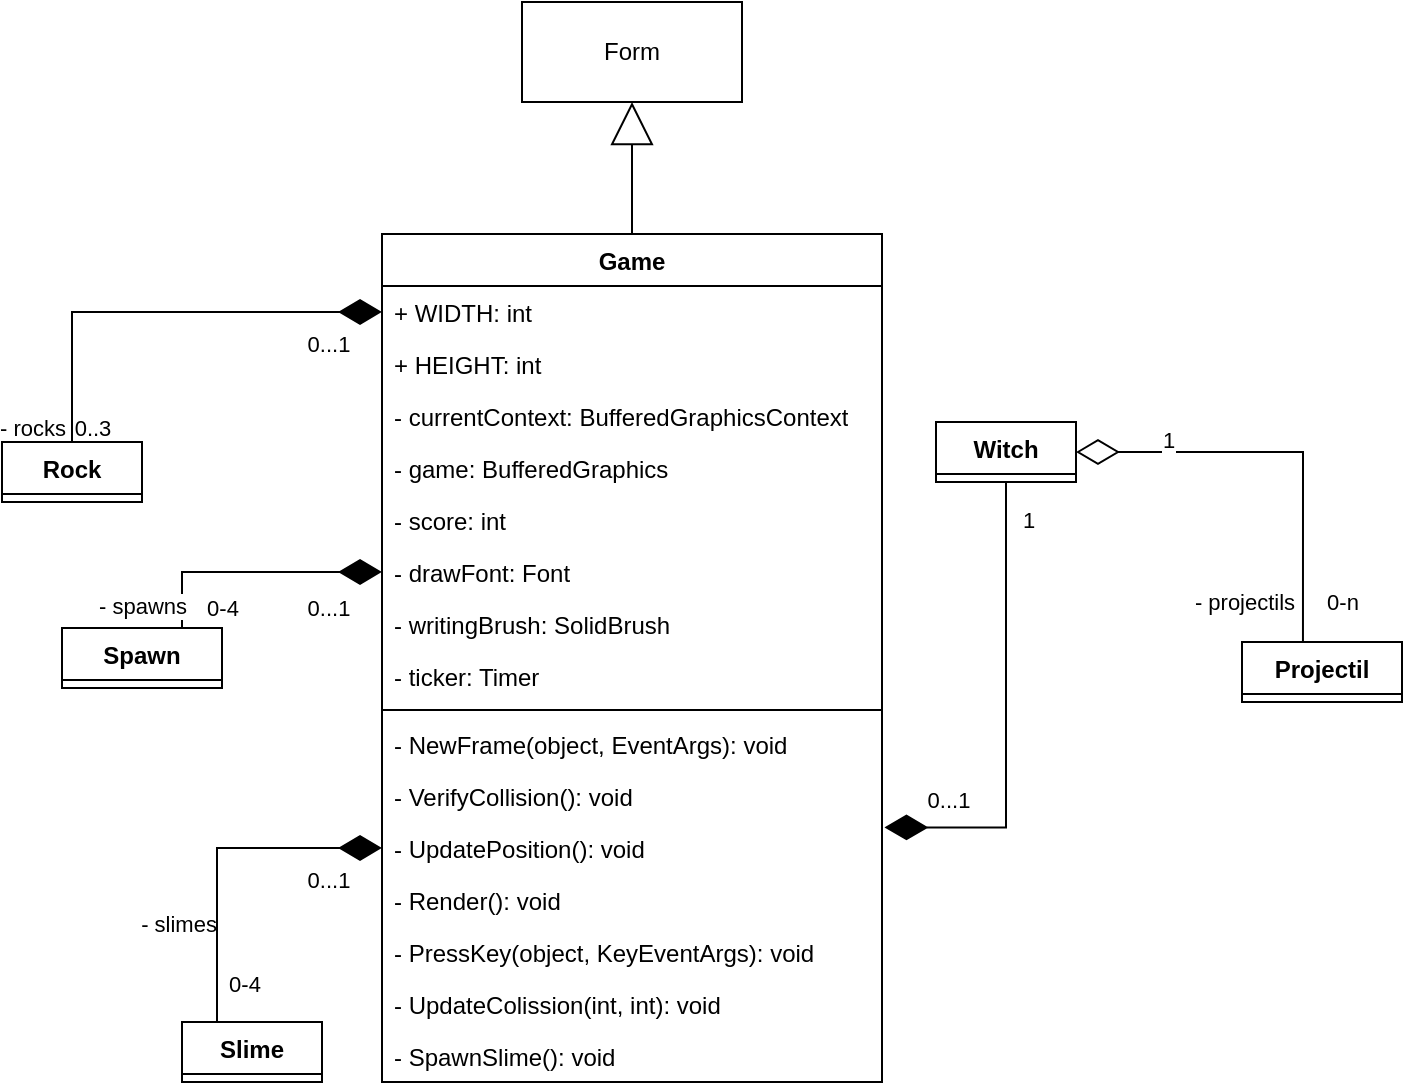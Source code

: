 <mxfile version="24.7.17">
  <diagram name="Page-1" id="929967ad-93f9-6ef4-fab6-5d389245f69c">
    <mxGraphModel dx="915" dy="683" grid="1" gridSize="10" guides="1" tooltips="1" connect="1" arrows="1" fold="1" page="1" pageScale="1.5" pageWidth="1169" pageHeight="826" background="none" math="0" shadow="0">
      <root>
        <mxCell id="0" style=";html=1;" />
        <mxCell id="1" style=";html=1;" parent="0" />
        <mxCell id="Y8c9BuJqbC9oYciuyHQA-7" style="edgeStyle=orthogonalEdgeStyle;rounded=0;orthogonalLoop=1;jettySize=auto;html=1;exitX=0.5;exitY=0;exitDx=0;exitDy=0;entryX=0.5;entryY=1;entryDx=0;entryDy=0;endArrow=block;endFill=0;endSize=19;" parent="1" source="Y8c9BuJqbC9oYciuyHQA-1" target="Y8c9BuJqbC9oYciuyHQA-6" edge="1">
          <mxGeometry relative="1" as="geometry" />
        </mxCell>
        <mxCell id="Y8c9BuJqbC9oYciuyHQA-1" value="Game" style="swimlane;fontStyle=1;align=center;verticalAlign=top;childLayout=stackLayout;horizontal=1;startSize=26;horizontalStack=0;resizeParent=1;resizeParentMax=0;resizeLast=0;collapsible=1;marginBottom=0;whiteSpace=wrap;html=1;" parent="1" vertex="1">
          <mxGeometry x="600" y="156" width="250" height="424" as="geometry" />
        </mxCell>
        <mxCell id="Y8c9BuJqbC9oYciuyHQA-2" value="+ WIDTH: int" style="text;strokeColor=none;fillColor=none;align=left;verticalAlign=top;spacingLeft=4;spacingRight=4;overflow=hidden;rotatable=0;points=[[0,0.5],[1,0.5]];portConstraint=eastwest;whiteSpace=wrap;html=1;" parent="Y8c9BuJqbC9oYciuyHQA-1" vertex="1">
          <mxGeometry y="26" width="250" height="26" as="geometry" />
        </mxCell>
        <mxCell id="E0p9bsgSMYyBNXJmVAST-1" value="+ HEIGHT: int" style="text;strokeColor=none;fillColor=none;align=left;verticalAlign=top;spacingLeft=4;spacingRight=4;overflow=hidden;rotatable=0;points=[[0,0.5],[1,0.5]];portConstraint=eastwest;whiteSpace=wrap;html=1;" parent="Y8c9BuJqbC9oYciuyHQA-1" vertex="1">
          <mxGeometry y="52" width="250" height="26" as="geometry" />
        </mxCell>
        <mxCell id="E0p9bsgSMYyBNXJmVAST-2" value="- currentContext: BufferedGraphicsContext" style="text;strokeColor=none;fillColor=none;align=left;verticalAlign=top;spacingLeft=4;spacingRight=4;overflow=hidden;rotatable=0;points=[[0,0.5],[1,0.5]];portConstraint=eastwest;whiteSpace=wrap;html=1;" parent="Y8c9BuJqbC9oYciuyHQA-1" vertex="1">
          <mxGeometry y="78" width="250" height="26" as="geometry" />
        </mxCell>
        <mxCell id="E0p9bsgSMYyBNXJmVAST-4" value="- game: BufferedGraphics" style="text;strokeColor=none;fillColor=none;align=left;verticalAlign=top;spacingLeft=4;spacingRight=4;overflow=hidden;rotatable=0;points=[[0,0.5],[1,0.5]];portConstraint=eastwest;whiteSpace=wrap;html=1;" parent="Y8c9BuJqbC9oYciuyHQA-1" vertex="1">
          <mxGeometry y="104" width="250" height="26" as="geometry" />
        </mxCell>
        <mxCell id="E0p9bsgSMYyBNXJmVAST-5" value="- score: int" style="text;strokeColor=none;fillColor=none;align=left;verticalAlign=top;spacingLeft=4;spacingRight=4;overflow=hidden;rotatable=0;points=[[0,0.5],[1,0.5]];portConstraint=eastwest;whiteSpace=wrap;html=1;" parent="Y8c9BuJqbC9oYciuyHQA-1" vertex="1">
          <mxGeometry y="130" width="250" height="26" as="geometry" />
        </mxCell>
        <mxCell id="E0p9bsgSMYyBNXJmVAST-6" value="- drawFont: Font&lt;span style=&quot;white-space: pre;&quot;&gt;&#x9;&lt;/span&gt;" style="text;strokeColor=none;fillColor=none;align=left;verticalAlign=top;spacingLeft=4;spacingRight=4;overflow=hidden;rotatable=0;points=[[0,0.5],[1,0.5]];portConstraint=eastwest;whiteSpace=wrap;html=1;" parent="Y8c9BuJqbC9oYciuyHQA-1" vertex="1">
          <mxGeometry y="156" width="250" height="26" as="geometry" />
        </mxCell>
        <mxCell id="E0p9bsgSMYyBNXJmVAST-7" value="- writingBrush: SolidBrush" style="text;strokeColor=none;fillColor=none;align=left;verticalAlign=top;spacingLeft=4;spacingRight=4;overflow=hidden;rotatable=0;points=[[0,0.5],[1,0.5]];portConstraint=eastwest;whiteSpace=wrap;html=1;" parent="Y8c9BuJqbC9oYciuyHQA-1" vertex="1">
          <mxGeometry y="182" width="250" height="26" as="geometry" />
        </mxCell>
        <mxCell id="E0p9bsgSMYyBNXJmVAST-9" value="- ticker: Timer" style="text;strokeColor=none;fillColor=none;align=left;verticalAlign=top;spacingLeft=4;spacingRight=4;overflow=hidden;rotatable=0;points=[[0,0.5],[1,0.5]];portConstraint=eastwest;whiteSpace=wrap;html=1;" parent="Y8c9BuJqbC9oYciuyHQA-1" vertex="1">
          <mxGeometry y="208" width="250" height="26" as="geometry" />
        </mxCell>
        <mxCell id="Y8c9BuJqbC9oYciuyHQA-3" value="" style="line;strokeWidth=1;fillColor=none;align=left;verticalAlign=middle;spacingTop=-1;spacingLeft=3;spacingRight=3;rotatable=0;labelPosition=right;points=[];portConstraint=eastwest;strokeColor=inherit;" parent="Y8c9BuJqbC9oYciuyHQA-1" vertex="1">
          <mxGeometry y="234" width="250" height="8" as="geometry" />
        </mxCell>
        <mxCell id="Y8c9BuJqbC9oYciuyHQA-4" value="- NewFrame(object, EventArgs): void" style="text;strokeColor=none;fillColor=none;align=left;verticalAlign=top;spacingLeft=4;spacingRight=4;overflow=hidden;rotatable=0;points=[[0,0.5],[1,0.5]];portConstraint=eastwest;whiteSpace=wrap;html=1;" parent="Y8c9BuJqbC9oYciuyHQA-1" vertex="1">
          <mxGeometry y="242" width="250" height="26" as="geometry" />
        </mxCell>
        <mxCell id="E0p9bsgSMYyBNXJmVAST-8" value="- VerifyCollision(): void" style="text;strokeColor=none;fillColor=none;align=left;verticalAlign=top;spacingLeft=4;spacingRight=4;overflow=hidden;rotatable=0;points=[[0,0.5],[1,0.5]];portConstraint=eastwest;whiteSpace=wrap;html=1;" parent="Y8c9BuJqbC9oYciuyHQA-1" vertex="1">
          <mxGeometry y="268" width="250" height="26" as="geometry" />
        </mxCell>
        <mxCell id="E0p9bsgSMYyBNXJmVAST-10" value="- UpdatePosition(): void" style="text;strokeColor=none;fillColor=none;align=left;verticalAlign=top;spacingLeft=4;spacingRight=4;overflow=hidden;rotatable=0;points=[[0,0.5],[1,0.5]];portConstraint=eastwest;whiteSpace=wrap;html=1;" parent="Y8c9BuJqbC9oYciuyHQA-1" vertex="1">
          <mxGeometry y="294" width="250" height="26" as="geometry" />
        </mxCell>
        <mxCell id="E0p9bsgSMYyBNXJmVAST-11" value="- Render(): void" style="text;strokeColor=none;fillColor=none;align=left;verticalAlign=top;spacingLeft=4;spacingRight=4;overflow=hidden;rotatable=0;points=[[0,0.5],[1,0.5]];portConstraint=eastwest;whiteSpace=wrap;html=1;" parent="Y8c9BuJqbC9oYciuyHQA-1" vertex="1">
          <mxGeometry y="320" width="250" height="26" as="geometry" />
        </mxCell>
        <mxCell id="E0p9bsgSMYyBNXJmVAST-12" value="- PressKey(object, KeyEventArgs): void" style="text;strokeColor=none;fillColor=none;align=left;verticalAlign=top;spacingLeft=4;spacingRight=4;overflow=hidden;rotatable=0;points=[[0,0.5],[1,0.5]];portConstraint=eastwest;whiteSpace=wrap;html=1;" parent="Y8c9BuJqbC9oYciuyHQA-1" vertex="1">
          <mxGeometry y="346" width="250" height="26" as="geometry" />
        </mxCell>
        <mxCell id="E0p9bsgSMYyBNXJmVAST-13" value="- UpdateColission(int, int): void" style="text;strokeColor=none;fillColor=none;align=left;verticalAlign=top;spacingLeft=4;spacingRight=4;overflow=hidden;rotatable=0;points=[[0,0.5],[1,0.5]];portConstraint=eastwest;whiteSpace=wrap;html=1;" parent="Y8c9BuJqbC9oYciuyHQA-1" vertex="1">
          <mxGeometry y="372" width="250" height="26" as="geometry" />
        </mxCell>
        <mxCell id="E0p9bsgSMYyBNXJmVAST-14" value="- SpawnSlime(): void" style="text;strokeColor=none;fillColor=none;align=left;verticalAlign=top;spacingLeft=4;spacingRight=4;overflow=hidden;rotatable=0;points=[[0,0.5],[1,0.5]];portConstraint=eastwest;whiteSpace=wrap;html=1;" parent="Y8c9BuJqbC9oYciuyHQA-1" vertex="1">
          <mxGeometry y="398" width="250" height="26" as="geometry" />
        </mxCell>
        <mxCell id="Y8c9BuJqbC9oYciuyHQA-6" value="Form" style="html=1;whiteSpace=wrap;" parent="1" vertex="1">
          <mxGeometry x="670" y="40" width="110" height="50" as="geometry" />
        </mxCell>
        <mxCell id="E0p9bsgSMYyBNXJmVAST-16" style="edgeStyle=orthogonalEdgeStyle;rounded=0;orthogonalLoop=1;jettySize=auto;html=1;exitX=0.75;exitY=0;exitDx=0;exitDy=0;entryX=0;entryY=0.5;entryDx=0;entryDy=0;endArrow=diamondThin;endFill=1;strokeWidth=1;endSize=19;" parent="1" source="Y8c9BuJqbC9oYciuyHQA-39" target="E0p9bsgSMYyBNXJmVAST-6" edge="1">
          <mxGeometry relative="1" as="geometry" />
        </mxCell>
        <mxCell id="E0p9bsgSMYyBNXJmVAST-28" value="- spawns" style="edgeLabel;html=1;align=center;verticalAlign=middle;resizable=0;points=[];" parent="E0p9bsgSMYyBNXJmVAST-16" connectable="0" vertex="1">
          <mxGeometry x="-0.959" relative="1" as="geometry">
            <mxPoint x="-20" y="-9" as="offset" />
          </mxGeometry>
        </mxCell>
        <mxCell id="E0p9bsgSMYyBNXJmVAST-29" value="0-4" style="edgeLabel;html=1;align=center;verticalAlign=middle;resizable=0;points=[];" parent="E0p9bsgSMYyBNXJmVAST-16" connectable="0" vertex="1">
          <mxGeometry x="-0.942" y="-1" relative="1" as="geometry">
            <mxPoint x="19" y="-7" as="offset" />
          </mxGeometry>
        </mxCell>
        <mxCell id="Y8c9BuJqbC9oYciuyHQA-39" value="Spawn" style="swimlane;fontStyle=1;align=center;verticalAlign=top;childLayout=stackLayout;horizontal=1;startSize=26;horizontalStack=0;resizeParent=1;resizeParentMax=0;resizeLast=0;collapsible=1;marginBottom=0;whiteSpace=wrap;html=1;" parent="1" vertex="1" collapsed="1">
          <mxGeometry x="440" y="353" width="80" height="30" as="geometry">
            <mxRectangle x="280" y="436" width="160" height="34" as="alternateBounds" />
          </mxGeometry>
        </mxCell>
        <mxCell id="Y8c9BuJqbC9oYciuyHQA-41" value="" style="line;strokeWidth=1;fillColor=none;align=left;verticalAlign=middle;spacingTop=-1;spacingLeft=3;spacingRight=3;rotatable=0;labelPosition=right;points=[];portConstraint=eastwest;strokeColor=inherit;" parent="Y8c9BuJqbC9oYciuyHQA-39" vertex="1">
          <mxGeometry y="26" width="160" height="8" as="geometry" />
        </mxCell>
        <mxCell id="E0p9bsgSMYyBNXJmVAST-15" style="edgeStyle=orthogonalEdgeStyle;rounded=0;orthogonalLoop=1;jettySize=auto;html=1;exitX=0.5;exitY=0;exitDx=0;exitDy=0;entryX=0;entryY=0.5;entryDx=0;entryDy=0;endArrow=diamondThin;endFill=1;endSize=19;" parent="1" source="Y8c9BuJqbC9oYciuyHQA-43" target="Y8c9BuJqbC9oYciuyHQA-2" edge="1">
          <mxGeometry relative="1" as="geometry" />
        </mxCell>
        <mxCell id="E0p9bsgSMYyBNXJmVAST-26" value="- rocks" style="edgeLabel;html=1;align=center;verticalAlign=middle;resizable=0;points=[];" parent="E0p9bsgSMYyBNXJmVAST-15" connectable="0" vertex="1">
          <mxGeometry x="-0.944" y="1" relative="1" as="geometry">
            <mxPoint x="-19" y="-1" as="offset" />
          </mxGeometry>
        </mxCell>
        <mxCell id="E0p9bsgSMYyBNXJmVAST-27" value="0..3" style="edgeLabel;html=1;align=center;verticalAlign=middle;resizable=0;points=[];" parent="E0p9bsgSMYyBNXJmVAST-15" connectable="0" vertex="1">
          <mxGeometry x="-0.929" y="1" relative="1" as="geometry">
            <mxPoint x="11" y="1" as="offset" />
          </mxGeometry>
        </mxCell>
        <mxCell id="Y8c9BuJqbC9oYciuyHQA-43" value="Rock" style="swimlane;fontStyle=1;align=center;verticalAlign=top;childLayout=stackLayout;horizontal=1;startSize=26;horizontalStack=0;resizeParent=1;resizeParentMax=0;resizeLast=0;collapsible=1;marginBottom=0;whiteSpace=wrap;html=1;" parent="1" vertex="1" collapsed="1">
          <mxGeometry x="410" y="260" width="70" height="30" as="geometry">
            <mxRectangle x="280" y="270" width="160" height="34" as="alternateBounds" />
          </mxGeometry>
        </mxCell>
        <mxCell id="Y8c9BuJqbC9oYciuyHQA-45" value="" style="line;strokeWidth=1;fillColor=none;align=left;verticalAlign=middle;spacingTop=-1;spacingLeft=3;spacingRight=3;rotatable=0;labelPosition=right;points=[];portConstraint=eastwest;strokeColor=inherit;" parent="Y8c9BuJqbC9oYciuyHQA-43" vertex="1">
          <mxGeometry y="26" width="160" height="8" as="geometry" />
        </mxCell>
        <mxCell id="E0p9bsgSMYyBNXJmVAST-18" style="edgeStyle=orthogonalEdgeStyle;rounded=0;orthogonalLoop=1;jettySize=auto;html=1;exitX=0.25;exitY=0;exitDx=0;exitDy=0;entryX=0;entryY=0.5;entryDx=0;entryDy=0;endArrow=diamondThin;endFill=1;endSize=19;" parent="1" source="Y8c9BuJqbC9oYciuyHQA-52" target="E0p9bsgSMYyBNXJmVAST-10" edge="1">
          <mxGeometry relative="1" as="geometry" />
        </mxCell>
        <mxCell id="E0p9bsgSMYyBNXJmVAST-20" value="- slimes" style="edgeLabel;html=1;align=center;verticalAlign=middle;resizable=0;points=[];" parent="E0p9bsgSMYyBNXJmVAST-18" connectable="0" vertex="1">
          <mxGeometry x="-0.851" y="2" relative="1" as="geometry">
            <mxPoint x="-18" y="-37" as="offset" />
          </mxGeometry>
        </mxCell>
        <mxCell id="E0p9bsgSMYyBNXJmVAST-21" value="0-4" style="edgeLabel;html=1;align=center;verticalAlign=middle;resizable=0;points=[];" parent="E0p9bsgSMYyBNXJmVAST-18" connectable="0" vertex="1">
          <mxGeometry x="-0.745" y="2" relative="1" as="geometry">
            <mxPoint x="15" y="2" as="offset" />
          </mxGeometry>
        </mxCell>
        <mxCell id="Y8c9BuJqbC9oYciuyHQA-52" value="Slime" style="swimlane;fontStyle=1;align=center;verticalAlign=top;childLayout=stackLayout;horizontal=1;startSize=26;horizontalStack=0;resizeParent=1;resizeParentMax=0;resizeLast=0;collapsible=1;marginBottom=0;whiteSpace=wrap;html=1;" parent="1" vertex="1" collapsed="1">
          <mxGeometry x="500" y="550" width="70" height="30" as="geometry">
            <mxRectangle x="480" y="650" width="160" height="60" as="alternateBounds" />
          </mxGeometry>
        </mxCell>
        <mxCell id="Y8c9BuJqbC9oYciuyHQA-54" value="" style="line;strokeWidth=1;fillColor=none;align=left;verticalAlign=middle;spacingTop=-1;spacingLeft=3;spacingRight=3;rotatable=0;labelPosition=right;points=[];portConstraint=eastwest;strokeColor=inherit;" parent="Y8c9BuJqbC9oYciuyHQA-52" vertex="1">
          <mxGeometry y="26" width="160" height="8" as="geometry" />
        </mxCell>
        <mxCell id="Y8c9BuJqbC9oYciuyHQA-55" value="+ Move(Rectangle): void" style="text;strokeColor=none;fillColor=none;align=left;verticalAlign=top;spacingLeft=4;spacingRight=4;overflow=hidden;rotatable=0;points=[[0,0.5],[1,0.5]];portConstraint=eastwest;whiteSpace=wrap;html=1;" parent="Y8c9BuJqbC9oYciuyHQA-52" vertex="1">
          <mxGeometry y="34" width="160" height="26" as="geometry" />
        </mxCell>
        <mxCell id="Y8c9BuJqbC9oYciuyHQA-56" value="Witch" style="swimlane;fontStyle=1;align=center;verticalAlign=top;childLayout=stackLayout;horizontal=1;startSize=26;horizontalStack=0;resizeParent=1;resizeParentMax=0;resizeLast=0;collapsible=1;marginBottom=0;whiteSpace=wrap;html=1;" parent="1" vertex="1" collapsed="1">
          <mxGeometry x="877" y="250" width="70" height="30" as="geometry">
            <mxRectangle x="877" y="250" width="160" height="86" as="alternateBounds" />
          </mxGeometry>
        </mxCell>
        <mxCell id="Y8c9BuJqbC9oYciuyHQA-58" value="" style="line;strokeWidth=1;fillColor=none;align=left;verticalAlign=middle;spacingTop=-1;spacingLeft=3;spacingRight=3;rotatable=0;labelPosition=right;points=[];portConstraint=eastwest;strokeColor=inherit;" parent="Y8c9BuJqbC9oYciuyHQA-56" vertex="1">
          <mxGeometry y="26" width="160" height="8" as="geometry" />
        </mxCell>
        <mxCell id="Y8c9BuJqbC9oYciuyHQA-59" value="+ Move(type): type" style="text;strokeColor=none;fillColor=none;align=left;verticalAlign=top;spacingLeft=4;spacingRight=4;overflow=hidden;rotatable=0;points=[[0,0.5],[1,0.5]];portConstraint=eastwest;whiteSpace=wrap;html=1;" parent="Y8c9BuJqbC9oYciuyHQA-56" vertex="1">
          <mxGeometry y="34" width="160" height="26" as="geometry" />
        </mxCell>
        <mxCell id="Y8c9BuJqbC9oYciuyHQA-66" value="+ PreventOutside(): void" style="text;strokeColor=none;fillColor=none;align=left;verticalAlign=top;spacingLeft=4;spacingRight=4;overflow=hidden;rotatable=0;points=[[0,0.5],[1,0.5]];portConstraint=eastwest;whiteSpace=wrap;html=1;" parent="Y8c9BuJqbC9oYciuyHQA-56" vertex="1">
          <mxGeometry y="60" width="160" height="26" as="geometry" />
        </mxCell>
        <mxCell id="Y8c9BuJqbC9oYciuyHQA-73" value="Projectil" style="swimlane;fontStyle=1;align=center;verticalAlign=top;childLayout=stackLayout;horizontal=1;startSize=26;horizontalStack=0;resizeParent=1;resizeParentMax=0;resizeLast=0;collapsible=1;marginBottom=0;whiteSpace=wrap;html=1;" parent="1" vertex="1" collapsed="1">
          <mxGeometry x="1030" y="360" width="80" height="30" as="geometry">
            <mxRectangle x="1040" y="470" width="160" height="138" as="alternateBounds" />
          </mxGeometry>
        </mxCell>
        <mxCell id="Y8c9BuJqbC9oYciuyHQA-74" value="- deplacementX: int" style="text;strokeColor=none;fillColor=none;align=left;verticalAlign=top;spacingLeft=4;spacingRight=4;overflow=hidden;rotatable=0;points=[[0,0.5],[1,0.5]];portConstraint=eastwest;whiteSpace=wrap;html=1;" parent="Y8c9BuJqbC9oYciuyHQA-73" vertex="1">
          <mxGeometry y="26" width="160" height="26" as="geometry" />
        </mxCell>
        <mxCell id="Y8c9BuJqbC9oYciuyHQA-77" value="- deplacementY: int" style="text;strokeColor=none;fillColor=none;align=left;verticalAlign=top;spacingLeft=4;spacingRight=4;overflow=hidden;rotatable=0;points=[[0,0.5],[1,0.5]];portConstraint=eastwest;whiteSpace=wrap;html=1;" parent="Y8c9BuJqbC9oYciuyHQA-73" vertex="1">
          <mxGeometry y="52" width="160" height="26" as="geometry" />
        </mxCell>
        <mxCell id="Y8c9BuJqbC9oYciuyHQA-75" value="" style="line;strokeWidth=1;fillColor=none;align=left;verticalAlign=middle;spacingTop=-1;spacingLeft=3;spacingRight=3;rotatable=0;labelPosition=right;points=[];portConstraint=eastwest;strokeColor=inherit;" parent="Y8c9BuJqbC9oYciuyHQA-73" vertex="1">
          <mxGeometry y="78" width="160" height="8" as="geometry" />
        </mxCell>
        <mxCell id="Y8c9BuJqbC9oYciuyHQA-76" value="+ MoveProjectil(): void" style="text;strokeColor=none;fillColor=none;align=left;verticalAlign=top;spacingLeft=4;spacingRight=4;overflow=hidden;rotatable=0;points=[[0,0.5],[1,0.5]];portConstraint=eastwest;whiteSpace=wrap;html=1;" parent="Y8c9BuJqbC9oYciuyHQA-73" vertex="1">
          <mxGeometry y="86" width="160" height="26" as="geometry" />
        </mxCell>
        <mxCell id="Y8c9BuJqbC9oYciuyHQA-78" value="+ IsInside(): bool" style="text;strokeColor=none;fillColor=none;align=left;verticalAlign=top;spacingLeft=4;spacingRight=4;overflow=hidden;rotatable=0;points=[[0,0.5],[1,0.5]];portConstraint=eastwest;whiteSpace=wrap;html=1;" parent="Y8c9BuJqbC9oYciuyHQA-73" vertex="1">
          <mxGeometry y="112" width="160" height="26" as="geometry" />
        </mxCell>
        <mxCell id="E0p9bsgSMYyBNXJmVAST-30" style="edgeStyle=orthogonalEdgeStyle;rounded=0;orthogonalLoop=1;jettySize=auto;html=1;exitX=1;exitY=0.5;exitDx=0;exitDy=0;entryX=0.381;entryY=-0.001;entryDx=0;entryDy=0;entryPerimeter=0;endArrow=none;endFill=0;startArrow=diamondThin;startFill=0;endSize=18;startSize=19;" parent="1" source="Y8c9BuJqbC9oYciuyHQA-59" target="Y8c9BuJqbC9oYciuyHQA-73" edge="1">
          <mxGeometry relative="1" as="geometry" />
        </mxCell>
        <mxCell id="E0p9bsgSMYyBNXJmVAST-31" value="- projectils" style="edgeLabel;html=1;align=center;verticalAlign=middle;resizable=0;points=[];" parent="E0p9bsgSMYyBNXJmVAST-30" connectable="0" vertex="1">
          <mxGeometry x="0.789" y="1" relative="1" as="geometry">
            <mxPoint x="-31" y="2" as="offset" />
          </mxGeometry>
        </mxCell>
        <mxCell id="E0p9bsgSMYyBNXJmVAST-32" value="0-n" style="edgeLabel;html=1;align=center;verticalAlign=middle;resizable=0;points=[];" parent="E0p9bsgSMYyBNXJmVAST-30" connectable="0" vertex="1">
          <mxGeometry x="0.332" relative="1" as="geometry">
            <mxPoint x="19" y="49" as="offset" />
          </mxGeometry>
        </mxCell>
        <mxCell id="t5G83izsqxw7-g7JSgro-2" style="edgeStyle=orthogonalEdgeStyle;rounded=0;orthogonalLoop=1;jettySize=auto;html=1;entryX=1.005;entryY=0.104;entryDx=0;entryDy=0;entryPerimeter=0;startArrow=none;startFill=0;endArrow=diamondThin;endFill=1;endSize=19;" edge="1" parent="1" source="Y8c9BuJqbC9oYciuyHQA-56" target="E0p9bsgSMYyBNXJmVAST-10">
          <mxGeometry relative="1" as="geometry" />
        </mxCell>
        <mxCell id="t5G83izsqxw7-g7JSgro-3" value="0...1" style="edgeLabel;html=1;align=center;verticalAlign=middle;resizable=0;points=[];" connectable="0" vertex="1" parent="1">
          <mxGeometry x="480" y="259.997" as="geometry">
            <mxPoint x="93" y="-49" as="offset" />
          </mxGeometry>
        </mxCell>
        <mxCell id="t5G83izsqxw7-g7JSgro-4" value="0...1" style="edgeLabel;html=1;align=center;verticalAlign=middle;resizable=0;points=[];" connectable="0" vertex="1" parent="1">
          <mxGeometry x="490" y="303.997" as="geometry">
            <mxPoint x="83" y="39" as="offset" />
          </mxGeometry>
        </mxCell>
        <mxCell id="t5G83izsqxw7-g7JSgro-5" value="0...1" style="edgeLabel;html=1;align=center;verticalAlign=middle;resizable=0;points=[];" connectable="0" vertex="1" parent="1">
          <mxGeometry x="490" y="439.997" as="geometry">
            <mxPoint x="83" y="39" as="offset" />
          </mxGeometry>
        </mxCell>
        <mxCell id="t5G83izsqxw7-g7JSgro-6" value="1" style="edgeLabel;html=1;align=center;verticalAlign=middle;resizable=0;points=[];" connectable="0" vertex="1" parent="1">
          <mxGeometry x="910" y="219.997" as="geometry">
            <mxPoint x="83" y="39" as="offset" />
          </mxGeometry>
        </mxCell>
        <mxCell id="t5G83izsqxw7-g7JSgro-7" value="1" style="edgeLabel;html=1;align=center;verticalAlign=middle;resizable=0;points=[];" connectable="0" vertex="1" parent="1">
          <mxGeometry x="840" y="259.997" as="geometry">
            <mxPoint x="83" y="39" as="offset" />
          </mxGeometry>
        </mxCell>
        <mxCell id="t5G83izsqxw7-g7JSgro-8" value="0...1" style="edgeLabel;html=1;align=center;verticalAlign=middle;resizable=0;points=[];" connectable="0" vertex="1" parent="1">
          <mxGeometry x="800" y="399.997" as="geometry">
            <mxPoint x="83" y="39" as="offset" />
          </mxGeometry>
        </mxCell>
      </root>
    </mxGraphModel>
  </diagram>
</mxfile>

